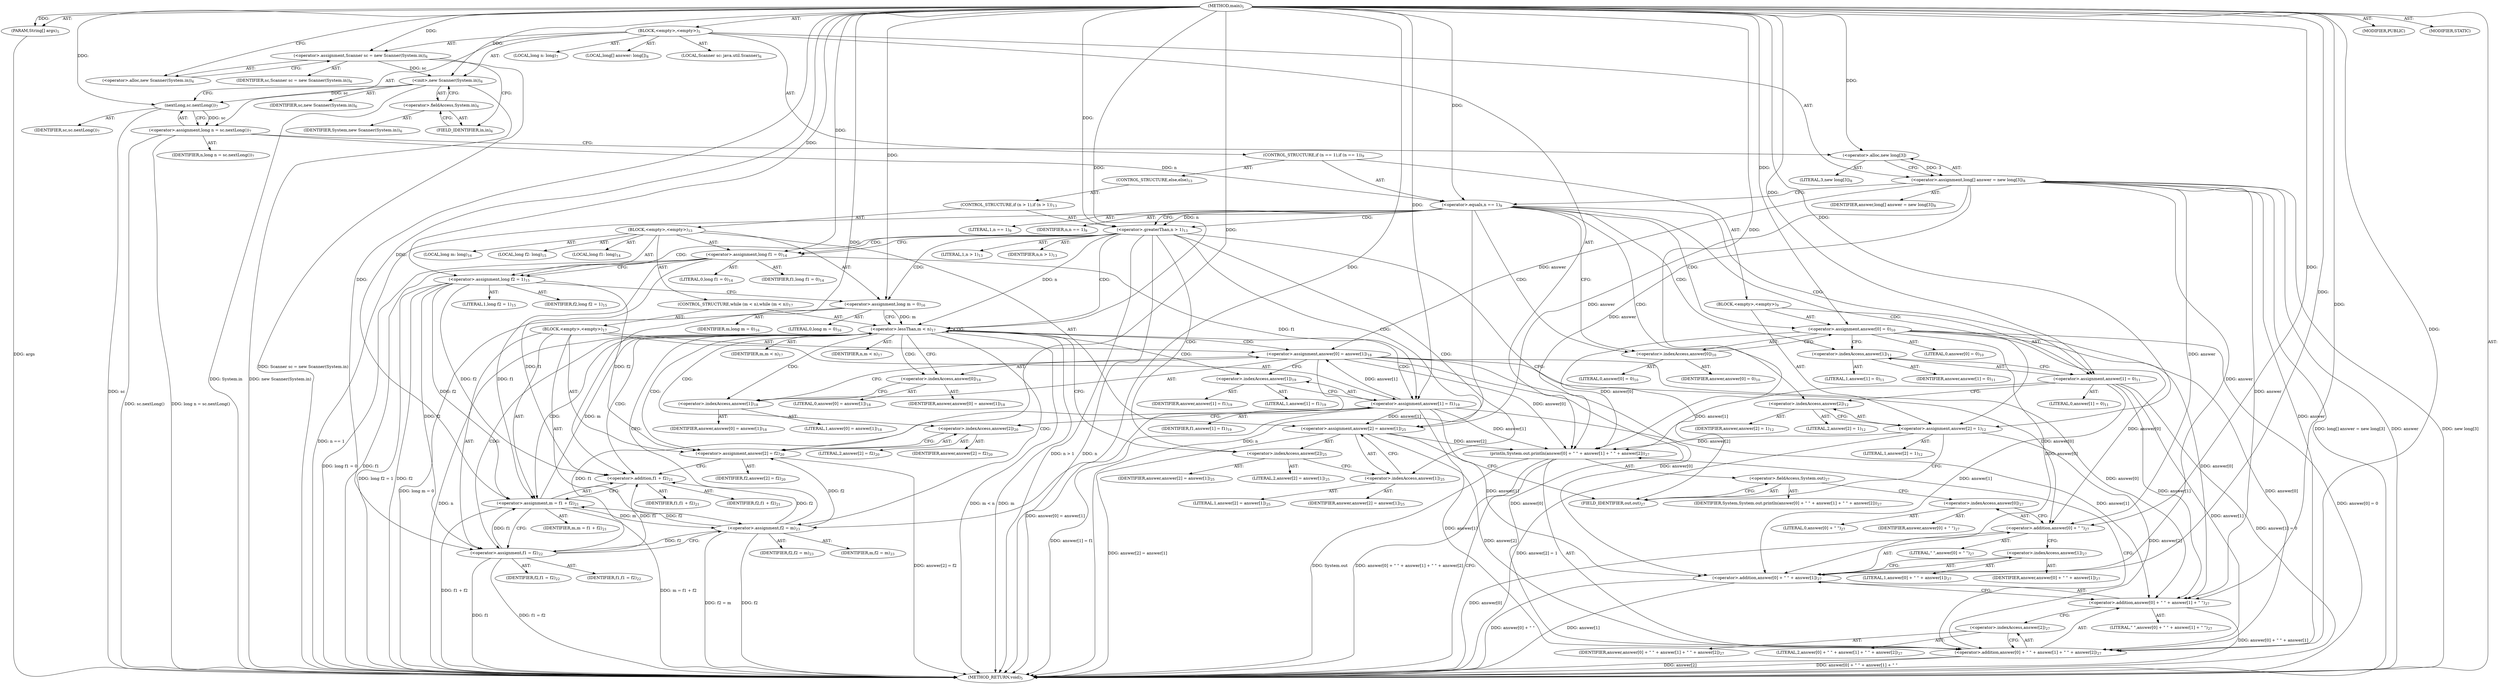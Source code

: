 digraph "main" {  
"19" [label = <(METHOD,main)<SUB>5</SUB>> ]
"20" [label = <(PARAM,String[] args)<SUB>5</SUB>> ]
"21" [label = <(BLOCK,&lt;empty&gt;,&lt;empty&gt;)<SUB>5</SUB>> ]
"4" [label = <(LOCAL,Scanner sc: java.util.Scanner)<SUB>6</SUB>> ]
"22" [label = <(&lt;operator&gt;.assignment,Scanner sc = new Scanner(System.in))<SUB>6</SUB>> ]
"23" [label = <(IDENTIFIER,sc,Scanner sc = new Scanner(System.in))<SUB>6</SUB>> ]
"24" [label = <(&lt;operator&gt;.alloc,new Scanner(System.in))<SUB>6</SUB>> ]
"25" [label = <(&lt;init&gt;,new Scanner(System.in))<SUB>6</SUB>> ]
"3" [label = <(IDENTIFIER,sc,new Scanner(System.in))<SUB>6</SUB>> ]
"26" [label = <(&lt;operator&gt;.fieldAccess,System.in)<SUB>6</SUB>> ]
"27" [label = <(IDENTIFIER,System,new Scanner(System.in))<SUB>6</SUB>> ]
"28" [label = <(FIELD_IDENTIFIER,in,in)<SUB>6</SUB>> ]
"29" [label = <(LOCAL,long n: long)<SUB>7</SUB>> ]
"30" [label = <(&lt;operator&gt;.assignment,long n = sc.nextLong())<SUB>7</SUB>> ]
"31" [label = <(IDENTIFIER,n,long n = sc.nextLong())<SUB>7</SUB>> ]
"32" [label = <(nextLong,sc.nextLong())<SUB>7</SUB>> ]
"33" [label = <(IDENTIFIER,sc,sc.nextLong())<SUB>7</SUB>> ]
"34" [label = <(LOCAL,long[] answer: long[])<SUB>8</SUB>> ]
"35" [label = <(&lt;operator&gt;.assignment,long[] answer = new long[3])<SUB>8</SUB>> ]
"36" [label = <(IDENTIFIER,answer,long[] answer = new long[3])<SUB>8</SUB>> ]
"37" [label = <(&lt;operator&gt;.alloc,new long[3])> ]
"38" [label = <(LITERAL,3,new long[3])<SUB>8</SUB>> ]
"39" [label = <(CONTROL_STRUCTURE,if (n == 1),if (n == 1))<SUB>9</SUB>> ]
"40" [label = <(&lt;operator&gt;.equals,n == 1)<SUB>9</SUB>> ]
"41" [label = <(IDENTIFIER,n,n == 1)<SUB>9</SUB>> ]
"42" [label = <(LITERAL,1,n == 1)<SUB>9</SUB>> ]
"43" [label = <(BLOCK,&lt;empty&gt;,&lt;empty&gt;)<SUB>9</SUB>> ]
"44" [label = <(&lt;operator&gt;.assignment,answer[0] = 0)<SUB>10</SUB>> ]
"45" [label = <(&lt;operator&gt;.indexAccess,answer[0])<SUB>10</SUB>> ]
"46" [label = <(IDENTIFIER,answer,answer[0] = 0)<SUB>10</SUB>> ]
"47" [label = <(LITERAL,0,answer[0] = 0)<SUB>10</SUB>> ]
"48" [label = <(LITERAL,0,answer[0] = 0)<SUB>10</SUB>> ]
"49" [label = <(&lt;operator&gt;.assignment,answer[1] = 0)<SUB>11</SUB>> ]
"50" [label = <(&lt;operator&gt;.indexAccess,answer[1])<SUB>11</SUB>> ]
"51" [label = <(IDENTIFIER,answer,answer[1] = 0)<SUB>11</SUB>> ]
"52" [label = <(LITERAL,1,answer[1] = 0)<SUB>11</SUB>> ]
"53" [label = <(LITERAL,0,answer[1] = 0)<SUB>11</SUB>> ]
"54" [label = <(&lt;operator&gt;.assignment,answer[2] = 1)<SUB>12</SUB>> ]
"55" [label = <(&lt;operator&gt;.indexAccess,answer[2])<SUB>12</SUB>> ]
"56" [label = <(IDENTIFIER,answer,answer[2] = 1)<SUB>12</SUB>> ]
"57" [label = <(LITERAL,2,answer[2] = 1)<SUB>12</SUB>> ]
"58" [label = <(LITERAL,1,answer[2] = 1)<SUB>12</SUB>> ]
"59" [label = <(CONTROL_STRUCTURE,else,else)<SUB>13</SUB>> ]
"60" [label = <(CONTROL_STRUCTURE,if (n &gt; 1),if (n &gt; 1))<SUB>13</SUB>> ]
"61" [label = <(&lt;operator&gt;.greaterThan,n &gt; 1)<SUB>13</SUB>> ]
"62" [label = <(IDENTIFIER,n,n &gt; 1)<SUB>13</SUB>> ]
"63" [label = <(LITERAL,1,n &gt; 1)<SUB>13</SUB>> ]
"64" [label = <(BLOCK,&lt;empty&gt;,&lt;empty&gt;)<SUB>13</SUB>> ]
"65" [label = <(LOCAL,long f1: long)<SUB>14</SUB>> ]
"66" [label = <(&lt;operator&gt;.assignment,long f1 = 0)<SUB>14</SUB>> ]
"67" [label = <(IDENTIFIER,f1,long f1 = 0)<SUB>14</SUB>> ]
"68" [label = <(LITERAL,0,long f1 = 0)<SUB>14</SUB>> ]
"69" [label = <(LOCAL,long f2: long)<SUB>15</SUB>> ]
"70" [label = <(&lt;operator&gt;.assignment,long f2 = 1)<SUB>15</SUB>> ]
"71" [label = <(IDENTIFIER,f2,long f2 = 1)<SUB>15</SUB>> ]
"72" [label = <(LITERAL,1,long f2 = 1)<SUB>15</SUB>> ]
"73" [label = <(LOCAL,long m: long)<SUB>16</SUB>> ]
"74" [label = <(&lt;operator&gt;.assignment,long m = 0)<SUB>16</SUB>> ]
"75" [label = <(IDENTIFIER,m,long m = 0)<SUB>16</SUB>> ]
"76" [label = <(LITERAL,0,long m = 0)<SUB>16</SUB>> ]
"77" [label = <(CONTROL_STRUCTURE,while (m &lt; n),while (m &lt; n))<SUB>17</SUB>> ]
"78" [label = <(&lt;operator&gt;.lessThan,m &lt; n)<SUB>17</SUB>> ]
"79" [label = <(IDENTIFIER,m,m &lt; n)<SUB>17</SUB>> ]
"80" [label = <(IDENTIFIER,n,m &lt; n)<SUB>17</SUB>> ]
"81" [label = <(BLOCK,&lt;empty&gt;,&lt;empty&gt;)<SUB>17</SUB>> ]
"82" [label = <(&lt;operator&gt;.assignment,answer[0] = answer[1])<SUB>18</SUB>> ]
"83" [label = <(&lt;operator&gt;.indexAccess,answer[0])<SUB>18</SUB>> ]
"84" [label = <(IDENTIFIER,answer,answer[0] = answer[1])<SUB>18</SUB>> ]
"85" [label = <(LITERAL,0,answer[0] = answer[1])<SUB>18</SUB>> ]
"86" [label = <(&lt;operator&gt;.indexAccess,answer[1])<SUB>18</SUB>> ]
"87" [label = <(IDENTIFIER,answer,answer[0] = answer[1])<SUB>18</SUB>> ]
"88" [label = <(LITERAL,1,answer[0] = answer[1])<SUB>18</SUB>> ]
"89" [label = <(&lt;operator&gt;.assignment,answer[1] = f1)<SUB>19</SUB>> ]
"90" [label = <(&lt;operator&gt;.indexAccess,answer[1])<SUB>19</SUB>> ]
"91" [label = <(IDENTIFIER,answer,answer[1] = f1)<SUB>19</SUB>> ]
"92" [label = <(LITERAL,1,answer[1] = f1)<SUB>19</SUB>> ]
"93" [label = <(IDENTIFIER,f1,answer[1] = f1)<SUB>19</SUB>> ]
"94" [label = <(&lt;operator&gt;.assignment,answer[2] = f2)<SUB>20</SUB>> ]
"95" [label = <(&lt;operator&gt;.indexAccess,answer[2])<SUB>20</SUB>> ]
"96" [label = <(IDENTIFIER,answer,answer[2] = f2)<SUB>20</SUB>> ]
"97" [label = <(LITERAL,2,answer[2] = f2)<SUB>20</SUB>> ]
"98" [label = <(IDENTIFIER,f2,answer[2] = f2)<SUB>20</SUB>> ]
"99" [label = <(&lt;operator&gt;.assignment,m = f1 + f2)<SUB>21</SUB>> ]
"100" [label = <(IDENTIFIER,m,m = f1 + f2)<SUB>21</SUB>> ]
"101" [label = <(&lt;operator&gt;.addition,f1 + f2)<SUB>21</SUB>> ]
"102" [label = <(IDENTIFIER,f1,f1 + f2)<SUB>21</SUB>> ]
"103" [label = <(IDENTIFIER,f2,f1 + f2)<SUB>21</SUB>> ]
"104" [label = <(&lt;operator&gt;.assignment,f1 = f2)<SUB>22</SUB>> ]
"105" [label = <(IDENTIFIER,f1,f1 = f2)<SUB>22</SUB>> ]
"106" [label = <(IDENTIFIER,f2,f1 = f2)<SUB>22</SUB>> ]
"107" [label = <(&lt;operator&gt;.assignment,f2 = m)<SUB>23</SUB>> ]
"108" [label = <(IDENTIFIER,f2,f2 = m)<SUB>23</SUB>> ]
"109" [label = <(IDENTIFIER,m,f2 = m)<SUB>23</SUB>> ]
"110" [label = <(&lt;operator&gt;.assignment,answer[2] = answer[1])<SUB>25</SUB>> ]
"111" [label = <(&lt;operator&gt;.indexAccess,answer[2])<SUB>25</SUB>> ]
"112" [label = <(IDENTIFIER,answer,answer[2] = answer[1])<SUB>25</SUB>> ]
"113" [label = <(LITERAL,2,answer[2] = answer[1])<SUB>25</SUB>> ]
"114" [label = <(&lt;operator&gt;.indexAccess,answer[1])<SUB>25</SUB>> ]
"115" [label = <(IDENTIFIER,answer,answer[2] = answer[1])<SUB>25</SUB>> ]
"116" [label = <(LITERAL,1,answer[2] = answer[1])<SUB>25</SUB>> ]
"117" [label = <(println,System.out.println(answer[0] + &quot; &quot; + answer[1] + &quot; &quot; + answer[2]))<SUB>27</SUB>> ]
"118" [label = <(&lt;operator&gt;.fieldAccess,System.out)<SUB>27</SUB>> ]
"119" [label = <(IDENTIFIER,System,System.out.println(answer[0] + &quot; &quot; + answer[1] + &quot; &quot; + answer[2]))<SUB>27</SUB>> ]
"120" [label = <(FIELD_IDENTIFIER,out,out)<SUB>27</SUB>> ]
"121" [label = <(&lt;operator&gt;.addition,answer[0] + &quot; &quot; + answer[1] + &quot; &quot; + answer[2])<SUB>27</SUB>> ]
"122" [label = <(&lt;operator&gt;.addition,answer[0] + &quot; &quot; + answer[1] + &quot; &quot;)<SUB>27</SUB>> ]
"123" [label = <(&lt;operator&gt;.addition,answer[0] + &quot; &quot; + answer[1])<SUB>27</SUB>> ]
"124" [label = <(&lt;operator&gt;.addition,answer[0] + &quot; &quot;)<SUB>27</SUB>> ]
"125" [label = <(&lt;operator&gt;.indexAccess,answer[0])<SUB>27</SUB>> ]
"126" [label = <(IDENTIFIER,answer,answer[0] + &quot; &quot;)<SUB>27</SUB>> ]
"127" [label = <(LITERAL,0,answer[0] + &quot; &quot;)<SUB>27</SUB>> ]
"128" [label = <(LITERAL,&quot; &quot;,answer[0] + &quot; &quot;)<SUB>27</SUB>> ]
"129" [label = <(&lt;operator&gt;.indexAccess,answer[1])<SUB>27</SUB>> ]
"130" [label = <(IDENTIFIER,answer,answer[0] + &quot; &quot; + answer[1])<SUB>27</SUB>> ]
"131" [label = <(LITERAL,1,answer[0] + &quot; &quot; + answer[1])<SUB>27</SUB>> ]
"132" [label = <(LITERAL,&quot; &quot;,answer[0] + &quot; &quot; + answer[1] + &quot; &quot;)<SUB>27</SUB>> ]
"133" [label = <(&lt;operator&gt;.indexAccess,answer[2])<SUB>27</SUB>> ]
"134" [label = <(IDENTIFIER,answer,answer[0] + &quot; &quot; + answer[1] + &quot; &quot; + answer[2])<SUB>27</SUB>> ]
"135" [label = <(LITERAL,2,answer[0] + &quot; &quot; + answer[1] + &quot; &quot; + answer[2])<SUB>27</SUB>> ]
"136" [label = <(MODIFIER,PUBLIC)> ]
"137" [label = <(MODIFIER,STATIC)> ]
"138" [label = <(METHOD_RETURN,void)<SUB>5</SUB>> ]
  "19" -> "20"  [ label = "AST: "] 
  "19" -> "21"  [ label = "AST: "] 
  "19" -> "136"  [ label = "AST: "] 
  "19" -> "137"  [ label = "AST: "] 
  "19" -> "138"  [ label = "AST: "] 
  "21" -> "4"  [ label = "AST: "] 
  "21" -> "22"  [ label = "AST: "] 
  "21" -> "25"  [ label = "AST: "] 
  "21" -> "29"  [ label = "AST: "] 
  "21" -> "30"  [ label = "AST: "] 
  "21" -> "34"  [ label = "AST: "] 
  "21" -> "35"  [ label = "AST: "] 
  "21" -> "39"  [ label = "AST: "] 
  "21" -> "117"  [ label = "AST: "] 
  "22" -> "23"  [ label = "AST: "] 
  "22" -> "24"  [ label = "AST: "] 
  "25" -> "3"  [ label = "AST: "] 
  "25" -> "26"  [ label = "AST: "] 
  "26" -> "27"  [ label = "AST: "] 
  "26" -> "28"  [ label = "AST: "] 
  "30" -> "31"  [ label = "AST: "] 
  "30" -> "32"  [ label = "AST: "] 
  "32" -> "33"  [ label = "AST: "] 
  "35" -> "36"  [ label = "AST: "] 
  "35" -> "37"  [ label = "AST: "] 
  "37" -> "38"  [ label = "AST: "] 
  "39" -> "40"  [ label = "AST: "] 
  "39" -> "43"  [ label = "AST: "] 
  "39" -> "59"  [ label = "AST: "] 
  "40" -> "41"  [ label = "AST: "] 
  "40" -> "42"  [ label = "AST: "] 
  "43" -> "44"  [ label = "AST: "] 
  "43" -> "49"  [ label = "AST: "] 
  "43" -> "54"  [ label = "AST: "] 
  "44" -> "45"  [ label = "AST: "] 
  "44" -> "48"  [ label = "AST: "] 
  "45" -> "46"  [ label = "AST: "] 
  "45" -> "47"  [ label = "AST: "] 
  "49" -> "50"  [ label = "AST: "] 
  "49" -> "53"  [ label = "AST: "] 
  "50" -> "51"  [ label = "AST: "] 
  "50" -> "52"  [ label = "AST: "] 
  "54" -> "55"  [ label = "AST: "] 
  "54" -> "58"  [ label = "AST: "] 
  "55" -> "56"  [ label = "AST: "] 
  "55" -> "57"  [ label = "AST: "] 
  "59" -> "60"  [ label = "AST: "] 
  "60" -> "61"  [ label = "AST: "] 
  "60" -> "64"  [ label = "AST: "] 
  "61" -> "62"  [ label = "AST: "] 
  "61" -> "63"  [ label = "AST: "] 
  "64" -> "65"  [ label = "AST: "] 
  "64" -> "66"  [ label = "AST: "] 
  "64" -> "69"  [ label = "AST: "] 
  "64" -> "70"  [ label = "AST: "] 
  "64" -> "73"  [ label = "AST: "] 
  "64" -> "74"  [ label = "AST: "] 
  "64" -> "77"  [ label = "AST: "] 
  "64" -> "110"  [ label = "AST: "] 
  "66" -> "67"  [ label = "AST: "] 
  "66" -> "68"  [ label = "AST: "] 
  "70" -> "71"  [ label = "AST: "] 
  "70" -> "72"  [ label = "AST: "] 
  "74" -> "75"  [ label = "AST: "] 
  "74" -> "76"  [ label = "AST: "] 
  "77" -> "78"  [ label = "AST: "] 
  "77" -> "81"  [ label = "AST: "] 
  "78" -> "79"  [ label = "AST: "] 
  "78" -> "80"  [ label = "AST: "] 
  "81" -> "82"  [ label = "AST: "] 
  "81" -> "89"  [ label = "AST: "] 
  "81" -> "94"  [ label = "AST: "] 
  "81" -> "99"  [ label = "AST: "] 
  "81" -> "104"  [ label = "AST: "] 
  "81" -> "107"  [ label = "AST: "] 
  "82" -> "83"  [ label = "AST: "] 
  "82" -> "86"  [ label = "AST: "] 
  "83" -> "84"  [ label = "AST: "] 
  "83" -> "85"  [ label = "AST: "] 
  "86" -> "87"  [ label = "AST: "] 
  "86" -> "88"  [ label = "AST: "] 
  "89" -> "90"  [ label = "AST: "] 
  "89" -> "93"  [ label = "AST: "] 
  "90" -> "91"  [ label = "AST: "] 
  "90" -> "92"  [ label = "AST: "] 
  "94" -> "95"  [ label = "AST: "] 
  "94" -> "98"  [ label = "AST: "] 
  "95" -> "96"  [ label = "AST: "] 
  "95" -> "97"  [ label = "AST: "] 
  "99" -> "100"  [ label = "AST: "] 
  "99" -> "101"  [ label = "AST: "] 
  "101" -> "102"  [ label = "AST: "] 
  "101" -> "103"  [ label = "AST: "] 
  "104" -> "105"  [ label = "AST: "] 
  "104" -> "106"  [ label = "AST: "] 
  "107" -> "108"  [ label = "AST: "] 
  "107" -> "109"  [ label = "AST: "] 
  "110" -> "111"  [ label = "AST: "] 
  "110" -> "114"  [ label = "AST: "] 
  "111" -> "112"  [ label = "AST: "] 
  "111" -> "113"  [ label = "AST: "] 
  "114" -> "115"  [ label = "AST: "] 
  "114" -> "116"  [ label = "AST: "] 
  "117" -> "118"  [ label = "AST: "] 
  "117" -> "121"  [ label = "AST: "] 
  "118" -> "119"  [ label = "AST: "] 
  "118" -> "120"  [ label = "AST: "] 
  "121" -> "122"  [ label = "AST: "] 
  "121" -> "133"  [ label = "AST: "] 
  "122" -> "123"  [ label = "AST: "] 
  "122" -> "132"  [ label = "AST: "] 
  "123" -> "124"  [ label = "AST: "] 
  "123" -> "129"  [ label = "AST: "] 
  "124" -> "125"  [ label = "AST: "] 
  "124" -> "128"  [ label = "AST: "] 
  "125" -> "126"  [ label = "AST: "] 
  "125" -> "127"  [ label = "AST: "] 
  "129" -> "130"  [ label = "AST: "] 
  "129" -> "131"  [ label = "AST: "] 
  "133" -> "134"  [ label = "AST: "] 
  "133" -> "135"  [ label = "AST: "] 
  "22" -> "28"  [ label = "CFG: "] 
  "25" -> "32"  [ label = "CFG: "] 
  "30" -> "37"  [ label = "CFG: "] 
  "35" -> "40"  [ label = "CFG: "] 
  "117" -> "138"  [ label = "CFG: "] 
  "24" -> "22"  [ label = "CFG: "] 
  "26" -> "25"  [ label = "CFG: "] 
  "32" -> "30"  [ label = "CFG: "] 
  "37" -> "35"  [ label = "CFG: "] 
  "40" -> "45"  [ label = "CFG: "] 
  "40" -> "61"  [ label = "CFG: "] 
  "118" -> "125"  [ label = "CFG: "] 
  "121" -> "117"  [ label = "CFG: "] 
  "28" -> "26"  [ label = "CFG: "] 
  "44" -> "50"  [ label = "CFG: "] 
  "49" -> "55"  [ label = "CFG: "] 
  "54" -> "120"  [ label = "CFG: "] 
  "120" -> "118"  [ label = "CFG: "] 
  "122" -> "133"  [ label = "CFG: "] 
  "133" -> "121"  [ label = "CFG: "] 
  "45" -> "44"  [ label = "CFG: "] 
  "50" -> "49"  [ label = "CFG: "] 
  "55" -> "54"  [ label = "CFG: "] 
  "61" -> "66"  [ label = "CFG: "] 
  "61" -> "120"  [ label = "CFG: "] 
  "123" -> "122"  [ label = "CFG: "] 
  "66" -> "70"  [ label = "CFG: "] 
  "70" -> "74"  [ label = "CFG: "] 
  "74" -> "78"  [ label = "CFG: "] 
  "110" -> "120"  [ label = "CFG: "] 
  "124" -> "129"  [ label = "CFG: "] 
  "129" -> "123"  [ label = "CFG: "] 
  "78" -> "83"  [ label = "CFG: "] 
  "78" -> "111"  [ label = "CFG: "] 
  "111" -> "114"  [ label = "CFG: "] 
  "114" -> "110"  [ label = "CFG: "] 
  "125" -> "124"  [ label = "CFG: "] 
  "82" -> "90"  [ label = "CFG: "] 
  "89" -> "95"  [ label = "CFG: "] 
  "94" -> "101"  [ label = "CFG: "] 
  "99" -> "104"  [ label = "CFG: "] 
  "104" -> "107"  [ label = "CFG: "] 
  "107" -> "78"  [ label = "CFG: "] 
  "83" -> "86"  [ label = "CFG: "] 
  "86" -> "82"  [ label = "CFG: "] 
  "90" -> "89"  [ label = "CFG: "] 
  "95" -> "94"  [ label = "CFG: "] 
  "101" -> "99"  [ label = "CFG: "] 
  "19" -> "24"  [ label = "CFG: "] 
  "20" -> "138"  [ label = "DDG: args"] 
  "22" -> "138"  [ label = "DDG: Scanner sc = new Scanner(System.in)"] 
  "25" -> "138"  [ label = "DDG: System.in"] 
  "25" -> "138"  [ label = "DDG: new Scanner(System.in)"] 
  "32" -> "138"  [ label = "DDG: sc"] 
  "30" -> "138"  [ label = "DDG: sc.nextLong()"] 
  "30" -> "138"  [ label = "DDG: long n = sc.nextLong()"] 
  "35" -> "138"  [ label = "DDG: answer"] 
  "35" -> "138"  [ label = "DDG: new long[3]"] 
  "35" -> "138"  [ label = "DDG: long[] answer = new long[3]"] 
  "40" -> "138"  [ label = "DDG: n"] 
  "40" -> "138"  [ label = "DDG: n == 1"] 
  "61" -> "138"  [ label = "DDG: n"] 
  "61" -> "138"  [ label = "DDG: n &gt; 1"] 
  "66" -> "138"  [ label = "DDG: f1"] 
  "66" -> "138"  [ label = "DDG: long f1 = 0"] 
  "70" -> "138"  [ label = "DDG: f2"] 
  "70" -> "138"  [ label = "DDG: long f2 = 1"] 
  "74" -> "138"  [ label = "DDG: long m = 0"] 
  "78" -> "138"  [ label = "DDG: m"] 
  "78" -> "138"  [ label = "DDG: n"] 
  "78" -> "138"  [ label = "DDG: m &lt; n"] 
  "110" -> "138"  [ label = "DDG: answer[2] = answer[1]"] 
  "82" -> "138"  [ label = "DDG: answer[0] = answer[1]"] 
  "89" -> "138"  [ label = "DDG: answer[1] = f1"] 
  "94" -> "138"  [ label = "DDG: answer[2] = f2"] 
  "99" -> "138"  [ label = "DDG: f1 + f2"] 
  "99" -> "138"  [ label = "DDG: m = f1 + f2"] 
  "104" -> "138"  [ label = "DDG: f1"] 
  "104" -> "138"  [ label = "DDG: f1 = f2"] 
  "107" -> "138"  [ label = "DDG: f2"] 
  "107" -> "138"  [ label = "DDG: f2 = m"] 
  "44" -> "138"  [ label = "DDG: answer[0] = 0"] 
  "49" -> "138"  [ label = "DDG: answer[1] = 0"] 
  "54" -> "138"  [ label = "DDG: answer[2] = 1"] 
  "117" -> "138"  [ label = "DDG: System.out"] 
  "124" -> "138"  [ label = "DDG: answer[0]"] 
  "123" -> "138"  [ label = "DDG: answer[0] + &quot; &quot;"] 
  "123" -> "138"  [ label = "DDG: answer[1]"] 
  "122" -> "138"  [ label = "DDG: answer[0] + &quot; &quot; + answer[1]"] 
  "121" -> "138"  [ label = "DDG: answer[0] + &quot; &quot; + answer[1] + &quot; &quot;"] 
  "121" -> "138"  [ label = "DDG: answer[2]"] 
  "117" -> "138"  [ label = "DDG: answer[0] + &quot; &quot; + answer[1] + &quot; &quot; + answer[2]"] 
  "19" -> "20"  [ label = "DDG: "] 
  "19" -> "22"  [ label = "DDG: "] 
  "32" -> "30"  [ label = "DDG: sc"] 
  "37" -> "35"  [ label = "DDG: 3"] 
  "22" -> "25"  [ label = "DDG: sc"] 
  "19" -> "25"  [ label = "DDG: "] 
  "35" -> "117"  [ label = "DDG: answer"] 
  "82" -> "117"  [ label = "DDG: answer[0]"] 
  "44" -> "117"  [ label = "DDG: answer[0]"] 
  "19" -> "117"  [ label = "DDG: "] 
  "49" -> "117"  [ label = "DDG: answer[1]"] 
  "89" -> "117"  [ label = "DDG: answer[1]"] 
  "110" -> "117"  [ label = "DDG: answer[2]"] 
  "54" -> "117"  [ label = "DDG: answer[2]"] 
  "25" -> "32"  [ label = "DDG: sc"] 
  "19" -> "32"  [ label = "DDG: "] 
  "19" -> "37"  [ label = "DDG: "] 
  "30" -> "40"  [ label = "DDG: n"] 
  "19" -> "40"  [ label = "DDG: "] 
  "19" -> "44"  [ label = "DDG: "] 
  "19" -> "49"  [ label = "DDG: "] 
  "19" -> "54"  [ label = "DDG: "] 
  "35" -> "121"  [ label = "DDG: answer"] 
  "82" -> "121"  [ label = "DDG: answer[0]"] 
  "44" -> "121"  [ label = "DDG: answer[0]"] 
  "19" -> "121"  [ label = "DDG: "] 
  "49" -> "121"  [ label = "DDG: answer[1]"] 
  "89" -> "121"  [ label = "DDG: answer[1]"] 
  "110" -> "121"  [ label = "DDG: answer[2]"] 
  "54" -> "121"  [ label = "DDG: answer[2]"] 
  "35" -> "122"  [ label = "DDG: answer"] 
  "82" -> "122"  [ label = "DDG: answer[0]"] 
  "44" -> "122"  [ label = "DDG: answer[0]"] 
  "19" -> "122"  [ label = "DDG: "] 
  "49" -> "122"  [ label = "DDG: answer[1]"] 
  "89" -> "122"  [ label = "DDG: answer[1]"] 
  "40" -> "61"  [ label = "DDG: n"] 
  "19" -> "61"  [ label = "DDG: "] 
  "19" -> "66"  [ label = "DDG: "] 
  "19" -> "70"  [ label = "DDG: "] 
  "19" -> "74"  [ label = "DDG: "] 
  "35" -> "110"  [ label = "DDG: answer"] 
  "89" -> "110"  [ label = "DDG: answer[1]"] 
  "35" -> "123"  [ label = "DDG: answer"] 
  "82" -> "123"  [ label = "DDG: answer[0]"] 
  "44" -> "123"  [ label = "DDG: answer[0]"] 
  "19" -> "123"  [ label = "DDG: "] 
  "49" -> "123"  [ label = "DDG: answer[1]"] 
  "89" -> "123"  [ label = "DDG: answer[1]"] 
  "35" -> "124"  [ label = "DDG: answer"] 
  "82" -> "124"  [ label = "DDG: answer[0]"] 
  "44" -> "124"  [ label = "DDG: answer[0]"] 
  "19" -> "124"  [ label = "DDG: "] 
  "74" -> "78"  [ label = "DDG: m"] 
  "19" -> "78"  [ label = "DDG: "] 
  "99" -> "78"  [ label = "DDG: m"] 
  "61" -> "78"  [ label = "DDG: n"] 
  "35" -> "82"  [ label = "DDG: answer"] 
  "89" -> "82"  [ label = "DDG: answer[1]"] 
  "66" -> "89"  [ label = "DDG: f1"] 
  "104" -> "89"  [ label = "DDG: f1"] 
  "19" -> "89"  [ label = "DDG: "] 
  "70" -> "94"  [ label = "DDG: f2"] 
  "107" -> "94"  [ label = "DDG: f2"] 
  "19" -> "94"  [ label = "DDG: "] 
  "19" -> "99"  [ label = "DDG: "] 
  "66" -> "99"  [ label = "DDG: f1"] 
  "104" -> "99"  [ label = "DDG: f1"] 
  "70" -> "99"  [ label = "DDG: f2"] 
  "107" -> "99"  [ label = "DDG: f2"] 
  "19" -> "104"  [ label = "DDG: "] 
  "70" -> "104"  [ label = "DDG: f2"] 
  "107" -> "104"  [ label = "DDG: f2"] 
  "99" -> "107"  [ label = "DDG: m"] 
  "19" -> "107"  [ label = "DDG: "] 
  "19" -> "101"  [ label = "DDG: "] 
  "66" -> "101"  [ label = "DDG: f1"] 
  "104" -> "101"  [ label = "DDG: f1"] 
  "70" -> "101"  [ label = "DDG: f2"] 
  "107" -> "101"  [ label = "DDG: f2"] 
  "40" -> "49"  [ label = "CDG: "] 
  "40" -> "45"  [ label = "CDG: "] 
  "40" -> "50"  [ label = "CDG: "] 
  "40" -> "44"  [ label = "CDG: "] 
  "40" -> "54"  [ label = "CDG: "] 
  "40" -> "61"  [ label = "CDG: "] 
  "40" -> "55"  [ label = "CDG: "] 
  "61" -> "66"  [ label = "CDG: "] 
  "61" -> "114"  [ label = "CDG: "] 
  "61" -> "74"  [ label = "CDG: "] 
  "61" -> "70"  [ label = "CDG: "] 
  "61" -> "110"  [ label = "CDG: "] 
  "61" -> "78"  [ label = "CDG: "] 
  "61" -> "111"  [ label = "CDG: "] 
  "78" -> "107"  [ label = "CDG: "] 
  "78" -> "94"  [ label = "CDG: "] 
  "78" -> "89"  [ label = "CDG: "] 
  "78" -> "99"  [ label = "CDG: "] 
  "78" -> "104"  [ label = "CDG: "] 
  "78" -> "95"  [ label = "CDG: "] 
  "78" -> "82"  [ label = "CDG: "] 
  "78" -> "101"  [ label = "CDG: "] 
  "78" -> "90"  [ label = "CDG: "] 
  "78" -> "83"  [ label = "CDG: "] 
  "78" -> "78"  [ label = "CDG: "] 
  "78" -> "86"  [ label = "CDG: "] 
}
